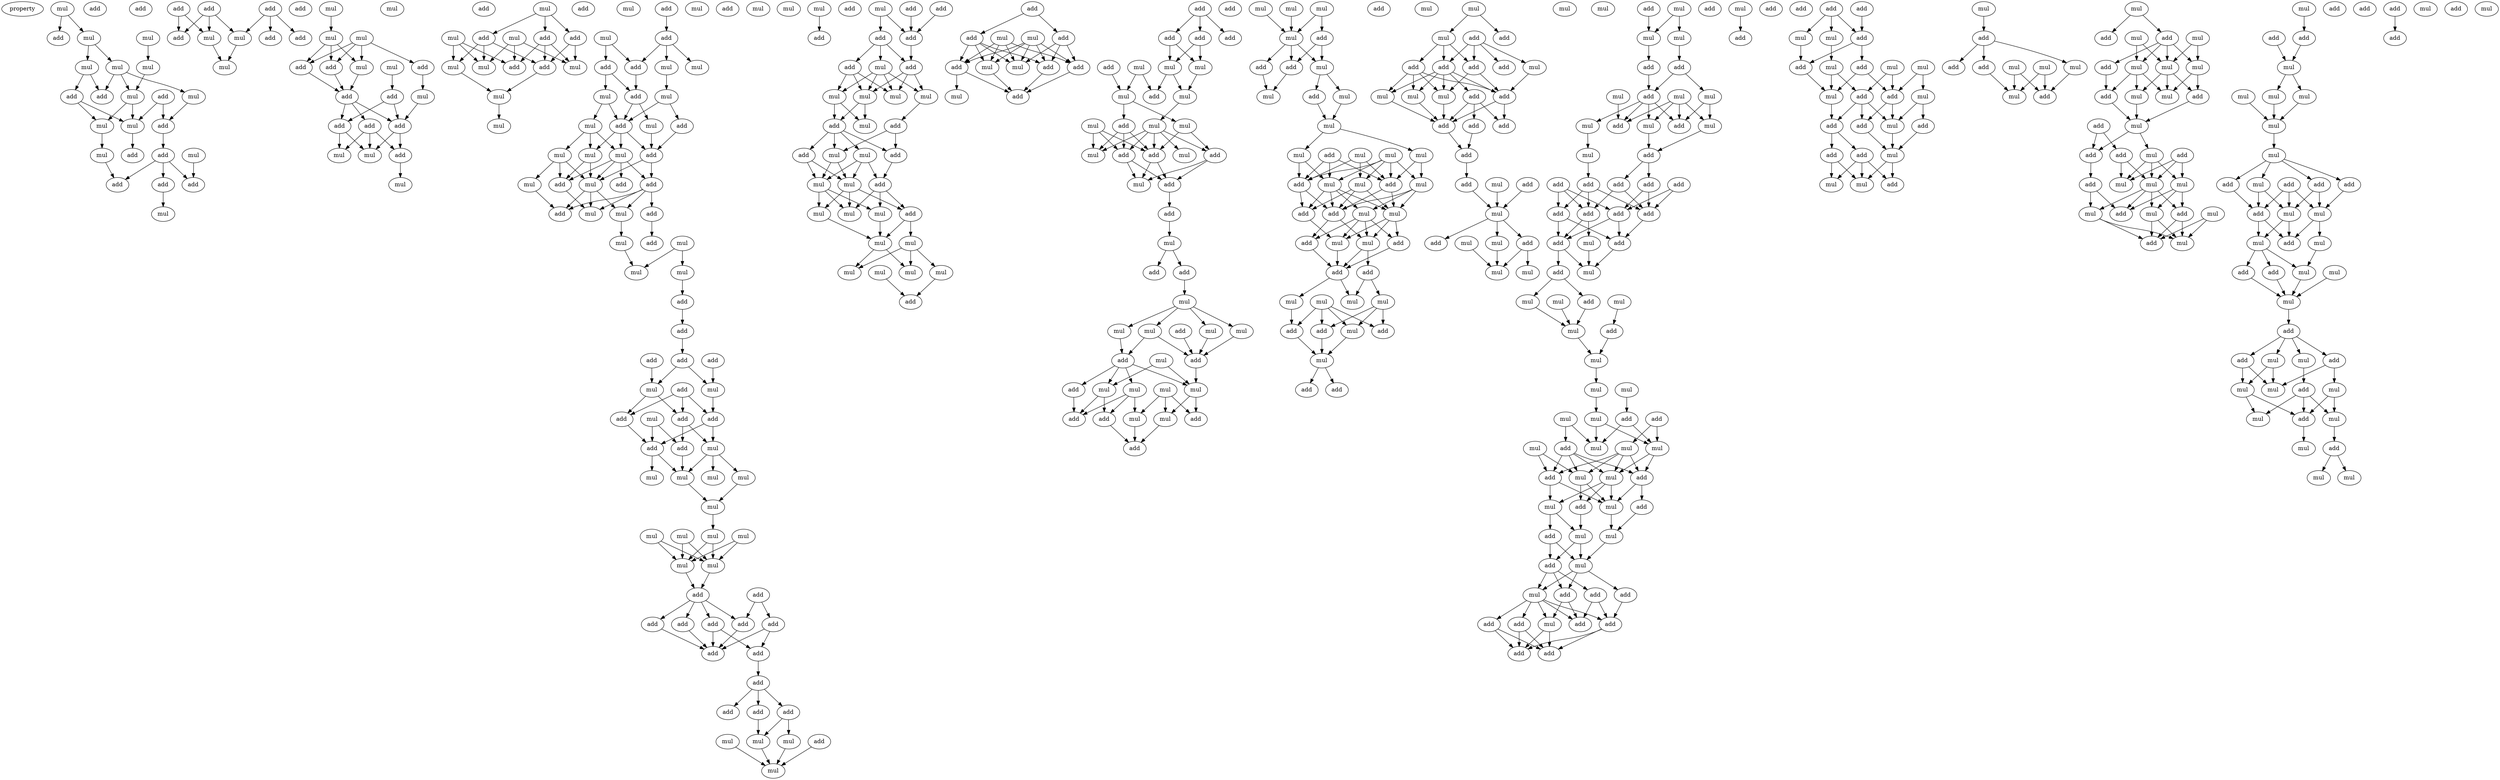 digraph {
    node [fontcolor=black]
    property [mul=2,lf=1.1]
    0 [ label = mul ];
    1 [ label = add ];
    2 [ label = mul ];
    3 [ label = mul ];
    4 [ label = mul ];
    5 [ label = mul ];
    6 [ label = mul ];
    7 [ label = add ];
    8 [ label = add ];
    9 [ label = mul ];
    10 [ label = add ];
    11 [ label = mul ];
    12 [ label = mul ];
    13 [ label = mul ];
    14 [ label = add ];
    15 [ label = mul ];
    16 [ label = add ];
    17 [ label = mul ];
    18 [ label = add ];
    19 [ label = add ];
    20 [ label = add ];
    21 [ label = add ];
    22 [ label = mul ];
    23 [ label = add ];
    24 [ label = add ];
    25 [ label = add ];
    26 [ label = add ];
    27 [ label = add ];
    28 [ label = mul ];
    29 [ label = add ];
    30 [ label = add ];
    31 [ label = add ];
    32 [ label = mul ];
    33 [ label = mul ];
    34 [ label = add ];
    35 [ label = mul ];
    36 [ label = mul ];
    37 [ label = mul ];
    38 [ label = mul ];
    39 [ label = mul ];
    40 [ label = add ];
    41 [ label = add ];
    42 [ label = add ];
    43 [ label = add ];
    44 [ label = mul ];
    45 [ label = add ];
    46 [ label = add ];
    47 [ label = add ];
    48 [ label = add ];
    49 [ label = mul ];
    50 [ label = mul ];
    51 [ label = mul ];
    52 [ label = add ];
    53 [ label = add ];
    54 [ label = mul ];
    55 [ label = mul ];
    56 [ label = add ];
    57 [ label = add ];
    58 [ label = mul ];
    59 [ label = mul ];
    60 [ label = add ];
    61 [ label = mul ];
    62 [ label = mul ];
    63 [ label = mul ];
    64 [ label = add ];
    65 [ label = add ];
    66 [ label = mul ];
    67 [ label = add ];
    68 [ label = mul ];
    69 [ label = mul ];
    70 [ label = add ];
    71 [ label = mul ];
    72 [ label = add ];
    73 [ label = add ];
    74 [ label = mul ];
    75 [ label = add ];
    76 [ label = mul ];
    77 [ label = mul ];
    78 [ label = mul ];
    79 [ label = add ];
    80 [ label = mul ];
    81 [ label = mul ];
    82 [ label = add ];
    83 [ label = add ];
    84 [ label = mul ];
    85 [ label = mul ];
    86 [ label = mul ];
    87 [ label = add ];
    88 [ label = mul ];
    89 [ label = mul ];
    90 [ label = add ];
    91 [ label = add ];
    92 [ label = add ];
    93 [ label = add ];
    94 [ label = add ];
    95 [ label = mul ];
    96 [ label = mul ];
    97 [ label = mul ];
    98 [ label = add ];
    99 [ label = mul ];
    100 [ label = mul ];
    101 [ label = mul ];
    102 [ label = add ];
    103 [ label = add ];
    104 [ label = add ];
    105 [ label = add ];
    106 [ label = add ];
    107 [ label = mul ];
    108 [ label = add ];
    109 [ label = mul ];
    110 [ label = mul ];
    111 [ label = mul ];
    112 [ label = add ];
    113 [ label = add ];
    114 [ label = add ];
    115 [ label = add ];
    116 [ label = mul ];
    117 [ label = add ];
    118 [ label = mul ];
    119 [ label = add ];
    120 [ label = mul ];
    121 [ label = mul ];
    122 [ label = mul ];
    123 [ label = mul ];
    124 [ label = mul ];
    125 [ label = mul ];
    126 [ label = mul ];
    127 [ label = mul ];
    128 [ label = mul ];
    129 [ label = mul ];
    130 [ label = add ];
    131 [ label = add ];
    132 [ label = add ];
    133 [ label = add ];
    134 [ label = add ];
    135 [ label = add ];
    136 [ label = add ];
    137 [ label = add ];
    138 [ label = add ];
    139 [ label = add ];
    140 [ label = add ];
    141 [ label = add ];
    142 [ label = add ];
    143 [ label = mul ];
    144 [ label = mul ];
    145 [ label = mul ];
    146 [ label = mul ];
    147 [ label = add ];
    148 [ label = mul ];
    149 [ label = mul ];
    150 [ label = mul ];
    151 [ label = add ];
    152 [ label = mul ];
    153 [ label = add ];
    154 [ label = add ];
    155 [ label = add ];
    156 [ label = add ];
    157 [ label = add ];
    158 [ label = mul ];
    159 [ label = add ];
    160 [ label = add ];
    161 [ label = mul ];
    162 [ label = mul ];
    163 [ label = mul ];
    164 [ label = mul ];
    165 [ label = add ];
    166 [ label = add ];
    167 [ label = mul ];
    168 [ label = mul ];
    169 [ label = mul ];
    170 [ label = add ];
    171 [ label = add ];
    172 [ label = mul ];
    173 [ label = add ];
    174 [ label = mul ];
    175 [ label = mul ];
    176 [ label = mul ];
    177 [ label = add ];
    178 [ label = mul ];
    179 [ label = mul ];
    180 [ label = mul ];
    181 [ label = mul ];
    182 [ label = mul ];
    183 [ label = mul ];
    184 [ label = mul ];
    185 [ label = add ];
    186 [ label = add ];
    187 [ label = mul ];
    188 [ label = add ];
    189 [ label = add ];
    190 [ label = mul ];
    191 [ label = add ];
    192 [ label = mul ];
    193 [ label = add ];
    194 [ label = add ];
    195 [ label = mul ];
    196 [ label = mul ];
    197 [ label = add ];
    198 [ label = add ];
    199 [ label = add ];
    200 [ label = add ];
    201 [ label = add ];
    202 [ label = mul ];
    203 [ label = mul ];
    204 [ label = add ];
    205 [ label = mul ];
    206 [ label = add ];
    207 [ label = mul ];
    208 [ label = mul ];
    209 [ label = mul ];
    210 [ label = mul ];
    211 [ label = mul ];
    212 [ label = add ];
    213 [ label = add ];
    214 [ label = add ];
    215 [ label = mul ];
    216 [ label = add ];
    217 [ label = mul ];
    218 [ label = add ];
    219 [ label = mul ];
    220 [ label = add ];
    221 [ label = mul ];
    222 [ label = add ];
    223 [ label = add ];
    224 [ label = add ];
    225 [ label = mul ];
    226 [ label = mul ];
    227 [ label = mul ];
    228 [ label = add ];
    229 [ label = mul ];
    230 [ label = mul ];
    231 [ label = add ];
    232 [ label = mul ];
    233 [ label = add ];
    234 [ label = mul ];
    235 [ label = add ];
    236 [ label = mul ];
    237 [ label = mul ];
    238 [ label = mul ];
    239 [ label = mul ];
    240 [ label = add ];
    241 [ label = add ];
    242 [ label = mul ];
    243 [ label = add ];
    244 [ label = add ];
    245 [ label = mul ];
    246 [ label = mul ];
    247 [ label = mul ];
    248 [ label = add ];
    249 [ label = add ];
    250 [ label = mul ];
    251 [ label = add ];
    252 [ label = add ];
    253 [ label = mul ];
    254 [ label = mul ];
    255 [ label = add ];
    256 [ label = mul ];
    257 [ label = mul ];
    258 [ label = mul ];
    259 [ label = add ];
    260 [ label = mul ];
    261 [ label = mul ];
    262 [ label = mul ];
    263 [ label = mul ];
    264 [ label = mul ];
    265 [ label = mul ];
    266 [ label = add ];
    267 [ label = add ];
    268 [ label = mul ];
    269 [ label = add ];
    270 [ label = add ];
    271 [ label = mul ];
    272 [ label = mul ];
    273 [ label = add ];
    274 [ label = mul ];
    275 [ label = add ];
    276 [ label = add ];
    277 [ label = add ];
    278 [ label = mul ];
    279 [ label = mul ];
    280 [ label = mul ];
    281 [ label = mul ];
    282 [ label = add ];
    283 [ label = add ];
    284 [ label = add ];
    285 [ label = mul ];
    286 [ label = mul ];
    287 [ label = add ];
    288 [ label = mul ];
    289 [ label = add ];
    290 [ label = mul ];
    291 [ label = mul ];
    292 [ label = add ];
    293 [ label = add ];
    294 [ label = mul ];
    295 [ label = add ];
    296 [ label = add ];
    297 [ label = add ];
    298 [ label = add ];
    299 [ label = mul ];
    300 [ label = mul ];
    301 [ label = mul ];
    302 [ label = add ];
    303 [ label = add ];
    304 [ label = add ];
    305 [ label = add ];
    306 [ label = add ];
    307 [ label = add ];
    308 [ label = add ];
    309 [ label = mul ];
    310 [ label = mul ];
    311 [ label = mul ];
    312 [ label = add ];
    313 [ label = mul ];
    314 [ label = add ];
    315 [ label = mul ];
    316 [ label = mul ];
    317 [ label = add ];
    318 [ label = mul ];
    319 [ label = mul ];
    320 [ label = add ];
    321 [ label = mul ];
    322 [ label = mul ];
    323 [ label = mul ];
    324 [ label = add ];
    325 [ label = add ];
    326 [ label = mul ];
    327 [ label = mul ];
    328 [ label = add ];
    329 [ label = mul ];
    330 [ label = mul ];
    331 [ label = mul ];
    332 [ label = add ];
    333 [ label = add ];
    334 [ label = mul ];
    335 [ label = add ];
    336 [ label = mul ];
    337 [ label = add ];
    338 [ label = add ];
    339 [ label = add ];
    340 [ label = add ];
    341 [ label = add ];
    342 [ label = add ];
    343 [ label = add ];
    344 [ label = add ];
    345 [ label = add ];
    346 [ label = mul ];
    347 [ label = add ];
    348 [ label = add ];
    349 [ label = mul ];
    350 [ label = add ];
    351 [ label = add ];
    352 [ label = mul ];
    353 [ label = add ];
    354 [ label = mul ];
    355 [ label = mul ];
    356 [ label = add ];
    357 [ label = mul ];
    358 [ label = mul ];
    359 [ label = mul ];
    360 [ label = mul ];
    361 [ label = mul ];
    362 [ label = add ];
    363 [ label = add ];
    364 [ label = add ];
    365 [ label = mul ];
    366 [ label = mul ];
    367 [ label = add ];
    368 [ label = mul ];
    369 [ label = mul ];
    370 [ label = mul ];
    371 [ label = mul ];
    372 [ label = mul ];
    373 [ label = add ];
    374 [ label = mul ];
    375 [ label = add ];
    376 [ label = mul ];
    377 [ label = mul ];
    378 [ label = add ];
    379 [ label = add ];
    380 [ label = mul ];
    381 [ label = add ];
    382 [ label = mul ];
    383 [ label = add ];
    384 [ label = add ];
    385 [ label = mul ];
    386 [ label = add ];
    387 [ label = add ];
    388 [ label = add ];
    389 [ label = mul ];
    390 [ label = mul ];
    391 [ label = add ];
    392 [ label = add ];
    393 [ label = add ];
    394 [ label = add ];
    395 [ label = add ];
    396 [ label = add ];
    397 [ label = add ];
    398 [ label = add ];
    399 [ label = add ];
    400 [ label = add ];
    401 [ label = mul ];
    402 [ label = mul ];
    403 [ label = add ];
    404 [ label = add ];
    405 [ label = mul ];
    406 [ label = mul ];
    407 [ label = mul ];
    408 [ label = add ];
    409 [ label = mul ];
    410 [ label = mul ];
    411 [ label = add ];
    412 [ label = add ];
    413 [ label = add ];
    414 [ label = add ];
    415 [ label = mul ];
    416 [ label = add ];
    417 [ label = add ];
    418 [ label = mul ];
    419 [ label = mul ];
    420 [ label = mul ];
    421 [ label = add ];
    422 [ label = mul ];
    423 [ label = add ];
    424 [ label = mul ];
    425 [ label = add ];
    426 [ label = mul ];
    427 [ label = mul ];
    428 [ label = add ];
    429 [ label = add ];
    430 [ label = mul ];
    431 [ label = mul ];
    432 [ label = add ];
    433 [ label = mul ];
    434 [ label = mul ];
    435 [ label = add ];
    436 [ label = mul ];
    437 [ label = mul ];
    438 [ label = mul ];
    439 [ label = add ];
    440 [ label = mul ];
    441 [ label = mul ];
    442 [ label = add ];
    443 [ label = add ];
    444 [ label = add ];
    445 [ label = mul ];
    446 [ label = add ];
    447 [ label = add ];
    448 [ label = add ];
    449 [ label = mul ];
    450 [ label = mul ];
    451 [ label = mul ];
    452 [ label = mul ];
    453 [ label = add ];
    454 [ label = mul ];
    455 [ label = add ];
    456 [ label = mul ];
    457 [ label = add ];
    458 [ label = mul ];
    459 [ label = mul ];
    460 [ label = add ];
    461 [ label = mul ];
    462 [ label = add ];
    463 [ label = add ];
    464 [ label = add ];
    465 [ label = mul ];
    466 [ label = mul ];
    467 [ label = mul ];
    468 [ label = mul ];
    469 [ label = mul ];
    470 [ label = mul ];
    471 [ label = mul ];
    472 [ label = add ];
    473 [ label = add ];
    474 [ label = add ];
    475 [ label = add ];
    476 [ label = mul ];
    477 [ label = mul ];
    478 [ label = add ];
    479 [ label = mul ];
    480 [ label = mul ];
    481 [ label = add ];
    482 [ label = add ];
    483 [ label = mul ];
    484 [ label = add ];
    485 [ label = add ];
    486 [ label = mul ];
    487 [ label = mul ];
    488 [ label = add ];
    489 [ label = add ];
    490 [ label = add ];
    491 [ label = mul ];
    492 [ label = mul ];
    493 [ label = add ];
    494 [ label = mul ];
    495 [ label = mul ];
    496 [ label = mul ];
    497 [ label = mul ];
    498 [ label = mul ];
    499 [ label = add ];
    500 [ label = mul ];
    501 [ label = add ];
    502 [ label = add ];
    503 [ label = mul ];
    504 [ label = mul ];
    505 [ label = mul ];
    506 [ label = add ];
    507 [ label = add ];
    508 [ label = mul ];
    0 -> 1 [ name = 0 ];
    0 -> 3 [ name = 1 ];
    2 -> 4 [ name = 2 ];
    3 -> 5 [ name = 3 ];
    3 -> 6 [ name = 4 ];
    4 -> 11 [ name = 5 ];
    5 -> 8 [ name = 6 ];
    5 -> 10 [ name = 7 ];
    6 -> 8 [ name = 8 ];
    6 -> 9 [ name = 9 ];
    6 -> 11 [ name = 10 ];
    7 -> 12 [ name = 11 ];
    7 -> 14 [ name = 12 ];
    9 -> 14 [ name = 13 ];
    10 -> 12 [ name = 14 ];
    10 -> 13 [ name = 15 ];
    11 -> 12 [ name = 16 ];
    11 -> 13 [ name = 17 ];
    12 -> 16 [ name = 18 ];
    13 -> 17 [ name = 19 ];
    14 -> 18 [ name = 20 ];
    15 -> 19 [ name = 21 ];
    17 -> 21 [ name = 22 ];
    18 -> 19 [ name = 23 ];
    18 -> 20 [ name = 24 ];
    18 -> 21 [ name = 25 ];
    20 -> 22 [ name = 26 ];
    25 -> 28 [ name = 27 ];
    25 -> 31 [ name = 28 ];
    25 -> 32 [ name = 29 ];
    26 -> 28 [ name = 30 ];
    26 -> 31 [ name = 31 ];
    27 -> 29 [ name = 32 ];
    27 -> 30 [ name = 33 ];
    27 -> 32 [ name = 34 ];
    28 -> 33 [ name = 35 ];
    32 -> 33 [ name = 36 ];
    35 -> 37 [ name = 37 ];
    36 -> 38 [ name = 38 ];
    36 -> 40 [ name = 39 ];
    36 -> 41 [ name = 40 ];
    36 -> 42 [ name = 41 ];
    37 -> 38 [ name = 42 ];
    37 -> 41 [ name = 43 ];
    37 -> 42 [ name = 44 ];
    38 -> 43 [ name = 45 ];
    39 -> 45 [ name = 46 ];
    40 -> 44 [ name = 47 ];
    41 -> 43 [ name = 48 ];
    42 -> 43 [ name = 49 ];
    43 -> 46 [ name = 50 ];
    43 -> 47 [ name = 51 ];
    43 -> 48 [ name = 52 ];
    44 -> 47 [ name = 53 ];
    45 -> 47 [ name = 54 ];
    45 -> 48 [ name = 55 ];
    46 -> 49 [ name = 56 ];
    46 -> 50 [ name = 57 ];
    46 -> 52 [ name = 58 ];
    47 -> 49 [ name = 59 ];
    47 -> 52 [ name = 60 ];
    48 -> 49 [ name = 61 ];
    48 -> 50 [ name = 62 ];
    52 -> 54 [ name = 63 ];
    55 -> 56 [ name = 64 ];
    55 -> 57 [ name = 65 ];
    55 -> 60 [ name = 66 ];
    56 -> 62 [ name = 67 ];
    56 -> 64 [ name = 68 ];
    57 -> 61 [ name = 69 ];
    57 -> 63 [ name = 70 ];
    57 -> 64 [ name = 71 ];
    58 -> 61 [ name = 72 ];
    58 -> 62 [ name = 73 ];
    58 -> 65 [ name = 74 ];
    59 -> 61 [ name = 75 ];
    59 -> 63 [ name = 76 ];
    59 -> 65 [ name = 77 ];
    60 -> 62 [ name = 78 ];
    60 -> 64 [ name = 79 ];
    60 -> 65 [ name = 80 ];
    63 -> 66 [ name = 81 ];
    64 -> 66 [ name = 82 ];
    66 -> 69 [ name = 83 ];
    70 -> 72 [ name = 84 ];
    71 -> 73 [ name = 85 ];
    71 -> 75 [ name = 86 ];
    72 -> 73 [ name = 87 ];
    72 -> 74 [ name = 88 ];
    72 -> 76 [ name = 89 ];
    73 -> 79 [ name = 90 ];
    75 -> 77 [ name = 91 ];
    75 -> 79 [ name = 92 ];
    76 -> 78 [ name = 93 ];
    77 -> 81 [ name = 94 ];
    77 -> 82 [ name = 95 ];
    78 -> 82 [ name = 96 ];
    78 -> 83 [ name = 97 ];
    79 -> 80 [ name = 98 ];
    79 -> 82 [ name = 99 ];
    80 -> 87 [ name = 100 ];
    81 -> 84 [ name = 101 ];
    81 -> 85 [ name = 102 ];
    81 -> 86 [ name = 103 ];
    82 -> 85 [ name = 104 ];
    82 -> 86 [ name = 105 ];
    82 -> 87 [ name = 106 ];
    83 -> 87 [ name = 107 ];
    84 -> 88 [ name = 108 ];
    84 -> 89 [ name = 109 ];
    84 -> 91 [ name = 110 ];
    85 -> 88 [ name = 111 ];
    85 -> 91 [ name = 112 ];
    86 -> 88 [ name = 113 ];
    86 -> 90 [ name = 114 ];
    86 -> 91 [ name = 115 ];
    86 -> 92 [ name = 116 ];
    87 -> 88 [ name = 117 ];
    87 -> 90 [ name = 118 ];
    88 -> 93 [ name = 119 ];
    88 -> 95 [ name = 120 ];
    88 -> 96 [ name = 121 ];
    89 -> 93 [ name = 122 ];
    90 -> 93 [ name = 123 ];
    90 -> 94 [ name = 124 ];
    90 -> 95 [ name = 125 ];
    90 -> 96 [ name = 126 ];
    91 -> 95 [ name = 127 ];
    94 -> 98 [ name = 128 ];
    96 -> 97 [ name = 129 ];
    97 -> 101 [ name = 130 ];
    99 -> 100 [ name = 131 ];
    99 -> 101 [ name = 132 ];
    100 -> 102 [ name = 133 ];
    102 -> 103 [ name = 134 ];
    103 -> 106 [ name = 135 ];
    104 -> 109 [ name = 136 ];
    105 -> 110 [ name = 137 ];
    106 -> 109 [ name = 138 ];
    106 -> 110 [ name = 139 ];
    108 -> 112 [ name = 140 ];
    108 -> 113 [ name = 141 ];
    108 -> 114 [ name = 142 ];
    109 -> 112 [ name = 143 ];
    110 -> 113 [ name = 144 ];
    110 -> 114 [ name = 145 ];
    111 -> 115 [ name = 146 ];
    111 -> 117 [ name = 147 ];
    112 -> 115 [ name = 148 ];
    112 -> 116 [ name = 149 ];
    113 -> 116 [ name = 150 ];
    113 -> 117 [ name = 151 ];
    114 -> 115 [ name = 152 ];
    115 -> 121 [ name = 153 ];
    115 -> 122 [ name = 154 ];
    116 -> 118 [ name = 155 ];
    116 -> 120 [ name = 156 ];
    116 -> 122 [ name = 157 ];
    117 -> 122 [ name = 158 ];
    118 -> 123 [ name = 159 ];
    122 -> 123 [ name = 160 ];
    123 -> 124 [ name = 161 ];
    124 -> 128 [ name = 162 ];
    124 -> 129 [ name = 163 ];
    125 -> 128 [ name = 164 ];
    125 -> 129 [ name = 165 ];
    126 -> 128 [ name = 166 ];
    126 -> 129 [ name = 167 ];
    127 -> 128 [ name = 168 ];
    127 -> 129 [ name = 169 ];
    128 -> 130 [ name = 170 ];
    129 -> 130 [ name = 171 ];
    130 -> 132 [ name = 172 ];
    130 -> 133 [ name = 173 ];
    130 -> 134 [ name = 174 ];
    130 -> 135 [ name = 175 ];
    131 -> 132 [ name = 176 ];
    131 -> 136 [ name = 177 ];
    132 -> 138 [ name = 178 ];
    133 -> 137 [ name = 179 ];
    133 -> 138 [ name = 180 ];
    134 -> 138 [ name = 181 ];
    135 -> 138 [ name = 182 ];
    136 -> 137 [ name = 183 ];
    136 -> 138 [ name = 184 ];
    137 -> 139 [ name = 185 ];
    139 -> 140 [ name = 186 ];
    139 -> 141 [ name = 187 ];
    139 -> 142 [ name = 188 ];
    141 -> 145 [ name = 189 ];
    141 -> 146 [ name = 190 ];
    142 -> 145 [ name = 191 ];
    144 -> 149 [ name = 192 ];
    145 -> 149 [ name = 193 ];
    146 -> 149 [ name = 194 ];
    147 -> 149 [ name = 195 ];
    150 -> 154 [ name = 196 ];
    152 -> 156 [ name = 197 ];
    152 -> 157 [ name = 198 ];
    153 -> 156 [ name = 199 ];
    155 -> 156 [ name = 200 ];
    156 -> 159 [ name = 201 ];
    157 -> 158 [ name = 202 ];
    157 -> 159 [ name = 203 ];
    157 -> 160 [ name = 204 ];
    158 -> 161 [ name = 205 ];
    158 -> 162 [ name = 206 ];
    158 -> 163 [ name = 207 ];
    158 -> 164 [ name = 208 ];
    159 -> 162 [ name = 209 ];
    159 -> 163 [ name = 210 ];
    159 -> 164 [ name = 211 ];
    160 -> 161 [ name = 212 ];
    160 -> 162 [ name = 213 ];
    160 -> 164 [ name = 214 ];
    161 -> 165 [ name = 215 ];
    161 -> 167 [ name = 216 ];
    162 -> 165 [ name = 217 ];
    162 -> 167 [ name = 218 ];
    163 -> 166 [ name = 219 ];
    165 -> 168 [ name = 220 ];
    165 -> 169 [ name = 221 ];
    165 -> 170 [ name = 222 ];
    165 -> 171 [ name = 223 ];
    166 -> 169 [ name = 224 ];
    166 -> 171 [ name = 225 ];
    168 -> 172 [ name = 226 ];
    168 -> 173 [ name = 227 ];
    168 -> 174 [ name = 228 ];
    169 -> 172 [ name = 229 ];
    169 -> 174 [ name = 230 ];
    170 -> 172 [ name = 231 ];
    170 -> 174 [ name = 232 ];
    171 -> 173 [ name = 233 ];
    172 -> 175 [ name = 234 ];
    172 -> 176 [ name = 235 ];
    172 -> 177 [ name = 236 ];
    173 -> 175 [ name = 237 ];
    173 -> 177 [ name = 238 ];
    173 -> 178 [ name = 239 ];
    174 -> 175 [ name = 240 ];
    174 -> 176 [ name = 241 ];
    174 -> 178 [ name = 242 ];
    176 -> 179 [ name = 243 ];
    177 -> 179 [ name = 244 ];
    177 -> 180 [ name = 245 ];
    178 -> 179 [ name = 246 ];
    179 -> 182 [ name = 247 ];
    179 -> 184 [ name = 248 ];
    180 -> 182 [ name = 249 ];
    180 -> 183 [ name = 250 ];
    180 -> 184 [ name = 251 ];
    181 -> 185 [ name = 252 ];
    183 -> 185 [ name = 253 ];
    186 -> 188 [ name = 254 ];
    186 -> 189 [ name = 255 ];
    187 -> 191 [ name = 256 ];
    187 -> 192 [ name = 257 ];
    187 -> 193 [ name = 258 ];
    187 -> 195 [ name = 259 ];
    188 -> 191 [ name = 260 ];
    188 -> 192 [ name = 261 ];
    188 -> 194 [ name = 262 ];
    188 -> 195 [ name = 263 ];
    189 -> 192 [ name = 264 ];
    189 -> 193 [ name = 265 ];
    189 -> 194 [ name = 266 ];
    190 -> 191 [ name = 267 ];
    190 -> 192 [ name = 268 ];
    190 -> 193 [ name = 269 ];
    190 -> 194 [ name = 270 ];
    190 -> 195 [ name = 271 ];
    191 -> 196 [ name = 272 ];
    191 -> 197 [ name = 273 ];
    193 -> 197 [ name = 274 ];
    194 -> 197 [ name = 275 ];
    195 -> 197 [ name = 276 ];
    198 -> 199 [ name = 277 ];
    198 -> 200 [ name = 278 ];
    198 -> 201 [ name = 279 ];
    199 -> 202 [ name = 280 ];
    199 -> 205 [ name = 281 ];
    201 -> 202 [ name = 282 ];
    201 -> 205 [ name = 283 ];
    202 -> 206 [ name = 284 ];
    202 -> 208 [ name = 285 ];
    203 -> 206 [ name = 286 ];
    203 -> 207 [ name = 287 ];
    204 -> 207 [ name = 288 ];
    205 -> 208 [ name = 289 ];
    207 -> 209 [ name = 290 ];
    207 -> 212 [ name = 291 ];
    208 -> 211 [ name = 292 ];
    209 -> 214 [ name = 293 ];
    209 -> 216 [ name = 294 ];
    210 -> 213 [ name = 295 ];
    210 -> 216 [ name = 296 ];
    210 -> 217 [ name = 297 ];
    211 -> 213 [ name = 298 ];
    211 -> 214 [ name = 299 ];
    211 -> 215 [ name = 300 ];
    211 -> 216 [ name = 301 ];
    211 -> 217 [ name = 302 ];
    212 -> 213 [ name = 303 ];
    212 -> 216 [ name = 304 ];
    212 -> 217 [ name = 305 ];
    213 -> 218 [ name = 306 ];
    213 -> 219 [ name = 307 ];
    214 -> 218 [ name = 308 ];
    214 -> 219 [ name = 309 ];
    216 -> 218 [ name = 310 ];
    216 -> 219 [ name = 311 ];
    218 -> 220 [ name = 312 ];
    220 -> 221 [ name = 313 ];
    221 -> 223 [ name = 314 ];
    221 -> 224 [ name = 315 ];
    224 -> 225 [ name = 316 ];
    225 -> 226 [ name = 317 ];
    225 -> 227 [ name = 318 ];
    225 -> 229 [ name = 319 ];
    225 -> 230 [ name = 320 ];
    226 -> 233 [ name = 321 ];
    227 -> 231 [ name = 322 ];
    228 -> 231 [ name = 323 ];
    229 -> 231 [ name = 324 ];
    230 -> 231 [ name = 325 ];
    230 -> 233 [ name = 326 ];
    231 -> 238 [ name = 327 ];
    232 -> 234 [ name = 328 ];
    232 -> 238 [ name = 329 ];
    233 -> 234 [ name = 330 ];
    233 -> 235 [ name = 331 ];
    233 -> 237 [ name = 332 ];
    233 -> 238 [ name = 333 ];
    234 -> 240 [ name = 334 ];
    234 -> 243 [ name = 335 ];
    235 -> 240 [ name = 336 ];
    236 -> 239 [ name = 337 ];
    236 -> 241 [ name = 338 ];
    236 -> 242 [ name = 339 ];
    237 -> 239 [ name = 340 ];
    237 -> 240 [ name = 341 ];
    237 -> 243 [ name = 342 ];
    238 -> 241 [ name = 343 ];
    238 -> 242 [ name = 344 ];
    239 -> 244 [ name = 345 ];
    242 -> 244 [ name = 346 ];
    243 -> 244 [ name = 347 ];
    245 -> 250 [ name = 348 ];
    246 -> 250 [ name = 349 ];
    247 -> 249 [ name = 350 ];
    247 -> 250 [ name = 351 ];
    249 -> 251 [ name = 352 ];
    249 -> 253 [ name = 353 ];
    250 -> 251 [ name = 354 ];
    250 -> 252 [ name = 355 ];
    250 -> 253 [ name = 356 ];
    251 -> 256 [ name = 357 ];
    252 -> 256 [ name = 358 ];
    253 -> 254 [ name = 359 ];
    253 -> 255 [ name = 360 ];
    254 -> 257 [ name = 361 ];
    255 -> 257 [ name = 362 ];
    257 -> 258 [ name = 363 ];
    257 -> 261 [ name = 364 ];
    258 -> 265 [ name = 365 ];
    258 -> 267 [ name = 366 ];
    259 -> 265 [ name = 367 ];
    259 -> 266 [ name = 368 ];
    259 -> 267 [ name = 369 ];
    260 -> 263 [ name = 370 ];
    260 -> 266 [ name = 371 ];
    260 -> 267 [ name = 372 ];
    261 -> 264 [ name = 373 ];
    261 -> 266 [ name = 374 ];
    262 -> 263 [ name = 375 ];
    262 -> 264 [ name = 376 ];
    262 -> 265 [ name = 377 ];
    262 -> 266 [ name = 378 ];
    262 -> 267 [ name = 379 ];
    263 -> 269 [ name = 380 ];
    263 -> 270 [ name = 381 ];
    263 -> 271 [ name = 382 ];
    264 -> 268 [ name = 383 ];
    264 -> 269 [ name = 384 ];
    264 -> 271 [ name = 385 ];
    265 -> 268 [ name = 386 ];
    265 -> 269 [ name = 387 ];
    265 -> 270 [ name = 388 ];
    265 -> 271 [ name = 389 ];
    266 -> 269 [ name = 390 ];
    266 -> 271 [ name = 391 ];
    267 -> 269 [ name = 392 ];
    267 -> 270 [ name = 393 ];
    268 -> 272 [ name = 394 ];
    268 -> 273 [ name = 395 ];
    268 -> 274 [ name = 396 ];
    268 -> 275 [ name = 397 ];
    269 -> 274 [ name = 398 ];
    269 -> 275 [ name = 399 ];
    270 -> 272 [ name = 400 ];
    271 -> 272 [ name = 401 ];
    271 -> 273 [ name = 402 ];
    271 -> 274 [ name = 403 ];
    272 -> 276 [ name = 404 ];
    273 -> 276 [ name = 405 ];
    274 -> 276 [ name = 406 ];
    274 -> 277 [ name = 407 ];
    275 -> 276 [ name = 408 ];
    276 -> 278 [ name = 409 ];
    276 -> 279 [ name = 410 ];
    277 -> 279 [ name = 411 ];
    277 -> 280 [ name = 412 ];
    278 -> 283 [ name = 413 ];
    280 -> 282 [ name = 414 ];
    280 -> 284 [ name = 415 ];
    280 -> 285 [ name = 416 ];
    281 -> 282 [ name = 417 ];
    281 -> 283 [ name = 418 ];
    281 -> 284 [ name = 419 ];
    281 -> 285 [ name = 420 ];
    283 -> 286 [ name = 421 ];
    284 -> 286 [ name = 422 ];
    285 -> 286 [ name = 423 ];
    286 -> 287 [ name = 424 ];
    286 -> 289 [ name = 425 ];
    290 -> 291 [ name = 426 ];
    290 -> 293 [ name = 427 ];
    291 -> 295 [ name = 428 ];
    291 -> 296 [ name = 429 ];
    291 -> 297 [ name = 430 ];
    292 -> 294 [ name = 431 ];
    292 -> 295 [ name = 432 ];
    292 -> 297 [ name = 433 ];
    292 -> 298 [ name = 434 ];
    294 -> 303 [ name = 435 ];
    295 -> 300 [ name = 436 ];
    295 -> 303 [ name = 437 ];
    296 -> 299 [ name = 438 ];
    296 -> 300 [ name = 439 ];
    296 -> 301 [ name = 440 ];
    296 -> 303 [ name = 441 ];
    297 -> 299 [ name = 442 ];
    297 -> 300 [ name = 443 ];
    297 -> 301 [ name = 444 ];
    297 -> 302 [ name = 445 ];
    297 -> 303 [ name = 446 ];
    299 -> 306 [ name = 447 ];
    300 -> 306 [ name = 448 ];
    301 -> 306 [ name = 449 ];
    302 -> 304 [ name = 450 ];
    302 -> 305 [ name = 451 ];
    302 -> 306 [ name = 452 ];
    303 -> 305 [ name = 453 ];
    303 -> 306 [ name = 454 ];
    304 -> 307 [ name = 455 ];
    306 -> 307 [ name = 456 ];
    307 -> 308 [ name = 457 ];
    308 -> 313 [ name = 458 ];
    309 -> 313 [ name = 459 ];
    312 -> 313 [ name = 460 ];
    313 -> 314 [ name = 461 ];
    313 -> 315 [ name = 462 ];
    313 -> 317 [ name = 463 ];
    315 -> 318 [ name = 464 ];
    316 -> 318 [ name = 465 ];
    317 -> 318 [ name = 466 ];
    317 -> 319 [ name = 467 ];
    320 -> 322 [ name = 468 ];
    321 -> 322 [ name = 469 ];
    321 -> 323 [ name = 470 ];
    322 -> 325 [ name = 471 ];
    323 -> 324 [ name = 472 ];
    324 -> 326 [ name = 473 ];
    324 -> 328 [ name = 474 ];
    325 -> 328 [ name = 475 ];
    326 -> 333 [ name = 476 ];
    326 -> 334 [ name = 477 ];
    327 -> 332 [ name = 478 ];
    328 -> 330 [ name = 479 ];
    328 -> 331 [ name = 480 ];
    328 -> 332 [ name = 481 ];
    328 -> 333 [ name = 482 ];
    329 -> 331 [ name = 483 ];
    329 -> 332 [ name = 484 ];
    329 -> 333 [ name = 485 ];
    329 -> 334 [ name = 486 ];
    330 -> 336 [ name = 487 ];
    331 -> 335 [ name = 488 ];
    334 -> 335 [ name = 489 ];
    335 -> 339 [ name = 490 ];
    335 -> 341 [ name = 491 ];
    336 -> 337 [ name = 492 ];
    337 -> 342 [ name = 493 ];
    337 -> 344 [ name = 494 ];
    337 -> 345 [ name = 495 ];
    338 -> 342 [ name = 496 ];
    338 -> 343 [ name = 497 ];
    339 -> 342 [ name = 498 ];
    339 -> 345 [ name = 499 ];
    340 -> 343 [ name = 500 ];
    340 -> 344 [ name = 501 ];
    340 -> 345 [ name = 502 ];
    341 -> 342 [ name = 503 ];
    341 -> 343 [ name = 504 ];
    342 -> 347 [ name = 505 ];
    343 -> 347 [ name = 506 ];
    343 -> 348 [ name = 507 ];
    344 -> 347 [ name = 508 ];
    344 -> 348 [ name = 509 ];
    345 -> 346 [ name = 510 ];
    345 -> 348 [ name = 511 ];
    346 -> 349 [ name = 512 ];
    347 -> 349 [ name = 513 ];
    348 -> 349 [ name = 514 ];
    348 -> 350 [ name = 515 ];
    350 -> 353 [ name = 516 ];
    350 -> 355 [ name = 517 ];
    352 -> 357 [ name = 518 ];
    353 -> 357 [ name = 519 ];
    354 -> 356 [ name = 520 ];
    355 -> 357 [ name = 521 ];
    356 -> 358 [ name = 522 ];
    357 -> 358 [ name = 523 ];
    358 -> 359 [ name = 524 ];
    359 -> 366 [ name = 525 ];
    360 -> 363 [ name = 526 ];
    361 -> 362 [ name = 527 ];
    363 -> 369 [ name = 528 ];
    363 -> 370 [ name = 529 ];
    364 -> 369 [ name = 530 ];
    364 -> 371 [ name = 531 ];
    365 -> 367 [ name = 532 ];
    365 -> 370 [ name = 533 ];
    366 -> 369 [ name = 534 ];
    366 -> 370 [ name = 535 ];
    367 -> 372 [ name = 536 ];
    367 -> 373 [ name = 537 ];
    367 -> 374 [ name = 538 ];
    367 -> 375 [ name = 539 ];
    368 -> 374 [ name = 540 ];
    368 -> 375 [ name = 541 ];
    369 -> 372 [ name = 542 ];
    369 -> 373 [ name = 543 ];
    371 -> 372 [ name = 544 ];
    371 -> 373 [ name = 545 ];
    371 -> 374 [ name = 546 ];
    371 -> 375 [ name = 547 ];
    372 -> 376 [ name = 548 ];
    372 -> 377 [ name = 549 ];
    372 -> 379 [ name = 550 ];
    373 -> 377 [ name = 551 ];
    373 -> 378 [ name = 552 ];
    374 -> 377 [ name = 553 ];
    374 -> 379 [ name = 554 ];
    375 -> 376 [ name = 555 ];
    375 -> 377 [ name = 556 ];
    376 -> 380 [ name = 557 ];
    376 -> 381 [ name = 558 ];
    377 -> 382 [ name = 559 ];
    378 -> 382 [ name = 560 ];
    379 -> 380 [ name = 561 ];
    380 -> 384 [ name = 562 ];
    380 -> 385 [ name = 563 ];
    381 -> 384 [ name = 564 ];
    381 -> 385 [ name = 565 ];
    382 -> 385 [ name = 566 ];
    384 -> 386 [ name = 567 ];
    384 -> 388 [ name = 568 ];
    384 -> 389 [ name = 569 ];
    385 -> 387 [ name = 570 ];
    385 -> 388 [ name = 571 ];
    385 -> 389 [ name = 572 ];
    386 -> 391 [ name = 573 ];
    386 -> 394 [ name = 574 ];
    387 -> 391 [ name = 575 ];
    388 -> 390 [ name = 576 ];
    388 -> 394 [ name = 577 ];
    389 -> 390 [ name = 578 ];
    389 -> 391 [ name = 579 ];
    389 -> 392 [ name = 580 ];
    389 -> 393 [ name = 581 ];
    389 -> 394 [ name = 582 ];
    390 -> 395 [ name = 583 ];
    390 -> 396 [ name = 584 ];
    391 -> 395 [ name = 585 ];
    391 -> 396 [ name = 586 ];
    392 -> 395 [ name = 587 ];
    392 -> 396 [ name = 588 ];
    393 -> 395 [ name = 589 ];
    393 -> 396 [ name = 590 ];
    398 -> 400 [ name = 591 ];
    399 -> 400 [ name = 592 ];
    399 -> 401 [ name = 593 ];
    399 -> 402 [ name = 594 ];
    400 -> 403 [ name = 595 ];
    400 -> 404 [ name = 596 ];
    401 -> 404 [ name = 597 ];
    402 -> 407 [ name = 598 ];
    403 -> 408 [ name = 599 ];
    403 -> 409 [ name = 600 ];
    404 -> 409 [ name = 601 ];
    405 -> 408 [ name = 602 ];
    405 -> 410 [ name = 603 ];
    406 -> 408 [ name = 604 ];
    406 -> 411 [ name = 605 ];
    407 -> 409 [ name = 606 ];
    407 -> 411 [ name = 607 ];
    408 -> 413 [ name = 608 ];
    408 -> 415 [ name = 609 ];
    409 -> 414 [ name = 610 ];
    410 -> 412 [ name = 611 ];
    410 -> 415 [ name = 612 ];
    411 -> 413 [ name = 613 ];
    411 -> 414 [ name = 614 ];
    411 -> 415 [ name = 615 ];
    412 -> 418 [ name = 616 ];
    413 -> 418 [ name = 617 ];
    414 -> 416 [ name = 618 ];
    414 -> 417 [ name = 619 ];
    415 -> 418 [ name = 620 ];
    416 -> 420 [ name = 621 ];
    416 -> 421 [ name = 622 ];
    416 -> 422 [ name = 623 ];
    417 -> 420 [ name = 624 ];
    417 -> 422 [ name = 625 ];
    418 -> 421 [ name = 626 ];
    418 -> 422 [ name = 627 ];
    419 -> 423 [ name = 628 ];
    423 -> 425 [ name = 629 ];
    423 -> 427 [ name = 630 ];
    423 -> 428 [ name = 631 ];
    424 -> 429 [ name = 632 ];
    424 -> 430 [ name = 633 ];
    426 -> 429 [ name = 634 ];
    426 -> 430 [ name = 635 ];
    427 -> 429 [ name = 636 ];
    428 -> 430 [ name = 637 ];
    431 -> 432 [ name = 638 ];
    431 -> 435 [ name = 639 ];
    433 -> 436 [ name = 640 ];
    433 -> 437 [ name = 641 ];
    434 -> 437 [ name = 642 ];
    434 -> 438 [ name = 643 ];
    435 -> 436 [ name = 644 ];
    435 -> 437 [ name = 645 ];
    435 -> 438 [ name = 646 ];
    435 -> 439 [ name = 647 ];
    436 -> 441 [ name = 648 ];
    436 -> 443 [ name = 649 ];
    437 -> 440 [ name = 650 ];
    437 -> 441 [ name = 651 ];
    437 -> 443 [ name = 652 ];
    438 -> 440 [ name = 653 ];
    438 -> 441 [ name = 654 ];
    438 -> 442 [ name = 655 ];
    439 -> 442 [ name = 656 ];
    440 -> 445 [ name = 657 ];
    442 -> 445 [ name = 658 ];
    443 -> 445 [ name = 659 ];
    444 -> 447 [ name = 660 ];
    444 -> 448 [ name = 661 ];
    445 -> 447 [ name = 662 ];
    445 -> 449 [ name = 663 ];
    446 -> 450 [ name = 664 ];
    446 -> 451 [ name = 665 ];
    446 -> 452 [ name = 666 ];
    447 -> 453 [ name = 667 ];
    448 -> 450 [ name = 668 ];
    448 -> 451 [ name = 669 ];
    449 -> 450 [ name = 670 ];
    449 -> 451 [ name = 671 ];
    449 -> 452 [ name = 672 ];
    451 -> 454 [ name = 673 ];
    451 -> 455 [ name = 674 ];
    451 -> 456 [ name = 675 ];
    451 -> 457 [ name = 676 ];
    452 -> 454 [ name = 677 ];
    452 -> 455 [ name = 678 ];
    452 -> 457 [ name = 679 ];
    453 -> 455 [ name = 680 ];
    453 -> 456 [ name = 681 ];
    454 -> 459 [ name = 682 ];
    454 -> 460 [ name = 683 ];
    456 -> 459 [ name = 684 ];
    456 -> 460 [ name = 685 ];
    457 -> 459 [ name = 686 ];
    457 -> 460 [ name = 687 ];
    458 -> 459 [ name = 688 ];
    458 -> 460 [ name = 689 ];
    461 -> 464 [ name = 690 ];
    463 -> 465 [ name = 691 ];
    464 -> 465 [ name = 692 ];
    465 -> 467 [ name = 693 ];
    465 -> 468 [ name = 694 ];
    466 -> 469 [ name = 695 ];
    467 -> 469 [ name = 696 ];
    468 -> 469 [ name = 697 ];
    469 -> 470 [ name = 698 ];
    470 -> 471 [ name = 699 ];
    470 -> 473 [ name = 700 ];
    470 -> 474 [ name = 701 ];
    470 -> 475 [ name = 702 ];
    471 -> 476 [ name = 703 ];
    471 -> 478 [ name = 704 ];
    472 -> 476 [ name = 705 ];
    472 -> 477 [ name = 706 ];
    472 -> 478 [ name = 707 ];
    473 -> 476 [ name = 708 ];
    473 -> 477 [ name = 709 ];
    474 -> 477 [ name = 710 ];
    475 -> 478 [ name = 711 ];
    476 -> 480 [ name = 712 ];
    476 -> 481 [ name = 713 ];
    477 -> 479 [ name = 714 ];
    477 -> 481 [ name = 715 ];
    478 -> 480 [ name = 716 ];
    478 -> 481 [ name = 717 ];
    479 -> 483 [ name = 718 ];
    480 -> 482 [ name = 719 ];
    480 -> 483 [ name = 720 ];
    480 -> 484 [ name = 721 ];
    482 -> 487 [ name = 722 ];
    483 -> 487 [ name = 723 ];
    484 -> 487 [ name = 724 ];
    486 -> 487 [ name = 725 ];
    487 -> 488 [ name = 726 ];
    488 -> 489 [ name = 727 ];
    488 -> 490 [ name = 728 ];
    488 -> 491 [ name = 729 ];
    488 -> 492 [ name = 730 ];
    489 -> 494 [ name = 731 ];
    489 -> 496 [ name = 732 ];
    490 -> 494 [ name = 733 ];
    490 -> 495 [ name = 734 ];
    491 -> 494 [ name = 735 ];
    491 -> 495 [ name = 736 ];
    492 -> 493 [ name = 737 ];
    493 -> 497 [ name = 738 ];
    493 -> 498 [ name = 739 ];
    493 -> 499 [ name = 740 ];
    495 -> 498 [ name = 741 ];
    495 -> 499 [ name = 742 ];
    496 -> 497 [ name = 743 ];
    496 -> 499 [ name = 744 ];
    497 -> 502 [ name = 745 ];
    499 -> 500 [ name = 746 ];
    501 -> 507 [ name = 747 ];
    502 -> 503 [ name = 748 ];
    502 -> 504 [ name = 749 ];
}
